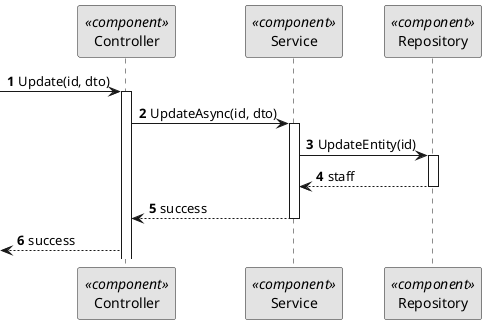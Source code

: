 @startuml
skinparam monochrome true
skinparam packageStyle rectangle
skinparam shadowing false

autonumber

participant "Controller" as CTRL <<component>>
participant "Service" as SERV <<component>>
participant "Repository" as REPO <<component>>

-> CTRL: Update(id, dto)
activate CTRL
CTRL -> SERV: UpdateAsync(id, dto)
activate SERV
SERV -> REPO: UpdateEntity(id)
activate REPO
REPO --> SERV: staff
deactivate REPO
SERV --> CTRL: success
deactivate SERV
<-- CTRL: success




@enduml